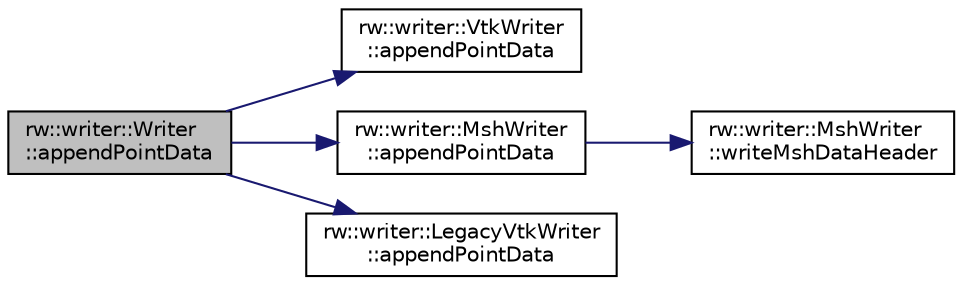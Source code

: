 digraph "rw::writer::Writer::appendPointData"
{
  edge [fontname="Helvetica",fontsize="10",labelfontname="Helvetica",labelfontsize="10"];
  node [fontname="Helvetica",fontsize="10",shape=record];
  rankdir="LR";
  Node75 [label="rw::writer::Writer\l::appendPointData",height=0.2,width=0.4,color="black", fillcolor="grey75", style="filled", fontcolor="black"];
  Node75 -> Node76 [color="midnightblue",fontsize="10",style="solid",fontname="Helvetica"];
  Node76 [label="rw::writer::VtkWriter\l::appendPointData",height=0.2,width=0.4,color="black", fillcolor="white", style="filled",URL="$classrw_1_1writer_1_1VtkWriter.html#af48ff2a0518ddb9b99d18e3a175e778e",tooltip="Writes the scalar point data to the file. "];
  Node75 -> Node77 [color="midnightblue",fontsize="10",style="solid",fontname="Helvetica"];
  Node77 [label="rw::writer::MshWriter\l::appendPointData",height=0.2,width=0.4,color="black", fillcolor="white", style="filled",URL="$classrw_1_1writer_1_1MshWriter.html#a6b948b4ca15845406aaabd102eb462bb",tooltip="Writes the scalar point data to the file. "];
  Node77 -> Node78 [color="midnightblue",fontsize="10",style="solid",fontname="Helvetica"];
  Node78 [label="rw::writer::MshWriter\l::writeMshDataHeader",height=0.2,width=0.4,color="black", fillcolor="white", style="filled",URL="$classrw_1_1writer_1_1MshWriter.html#a2962314c02a4d959b99bed83c39350db",tooltip="utility function "];
  Node75 -> Node79 [color="midnightblue",fontsize="10",style="solid",fontname="Helvetica"];
  Node79 [label="rw::writer::LegacyVtkWriter\l::appendPointData",height=0.2,width=0.4,color="black", fillcolor="white", style="filled",URL="$classrw_1_1writer_1_1LegacyVtkWriter.html#a449cabcfd270ffdd25e44b0f891f48c8",tooltip="Writes the scalar point data to the file. "];
}
